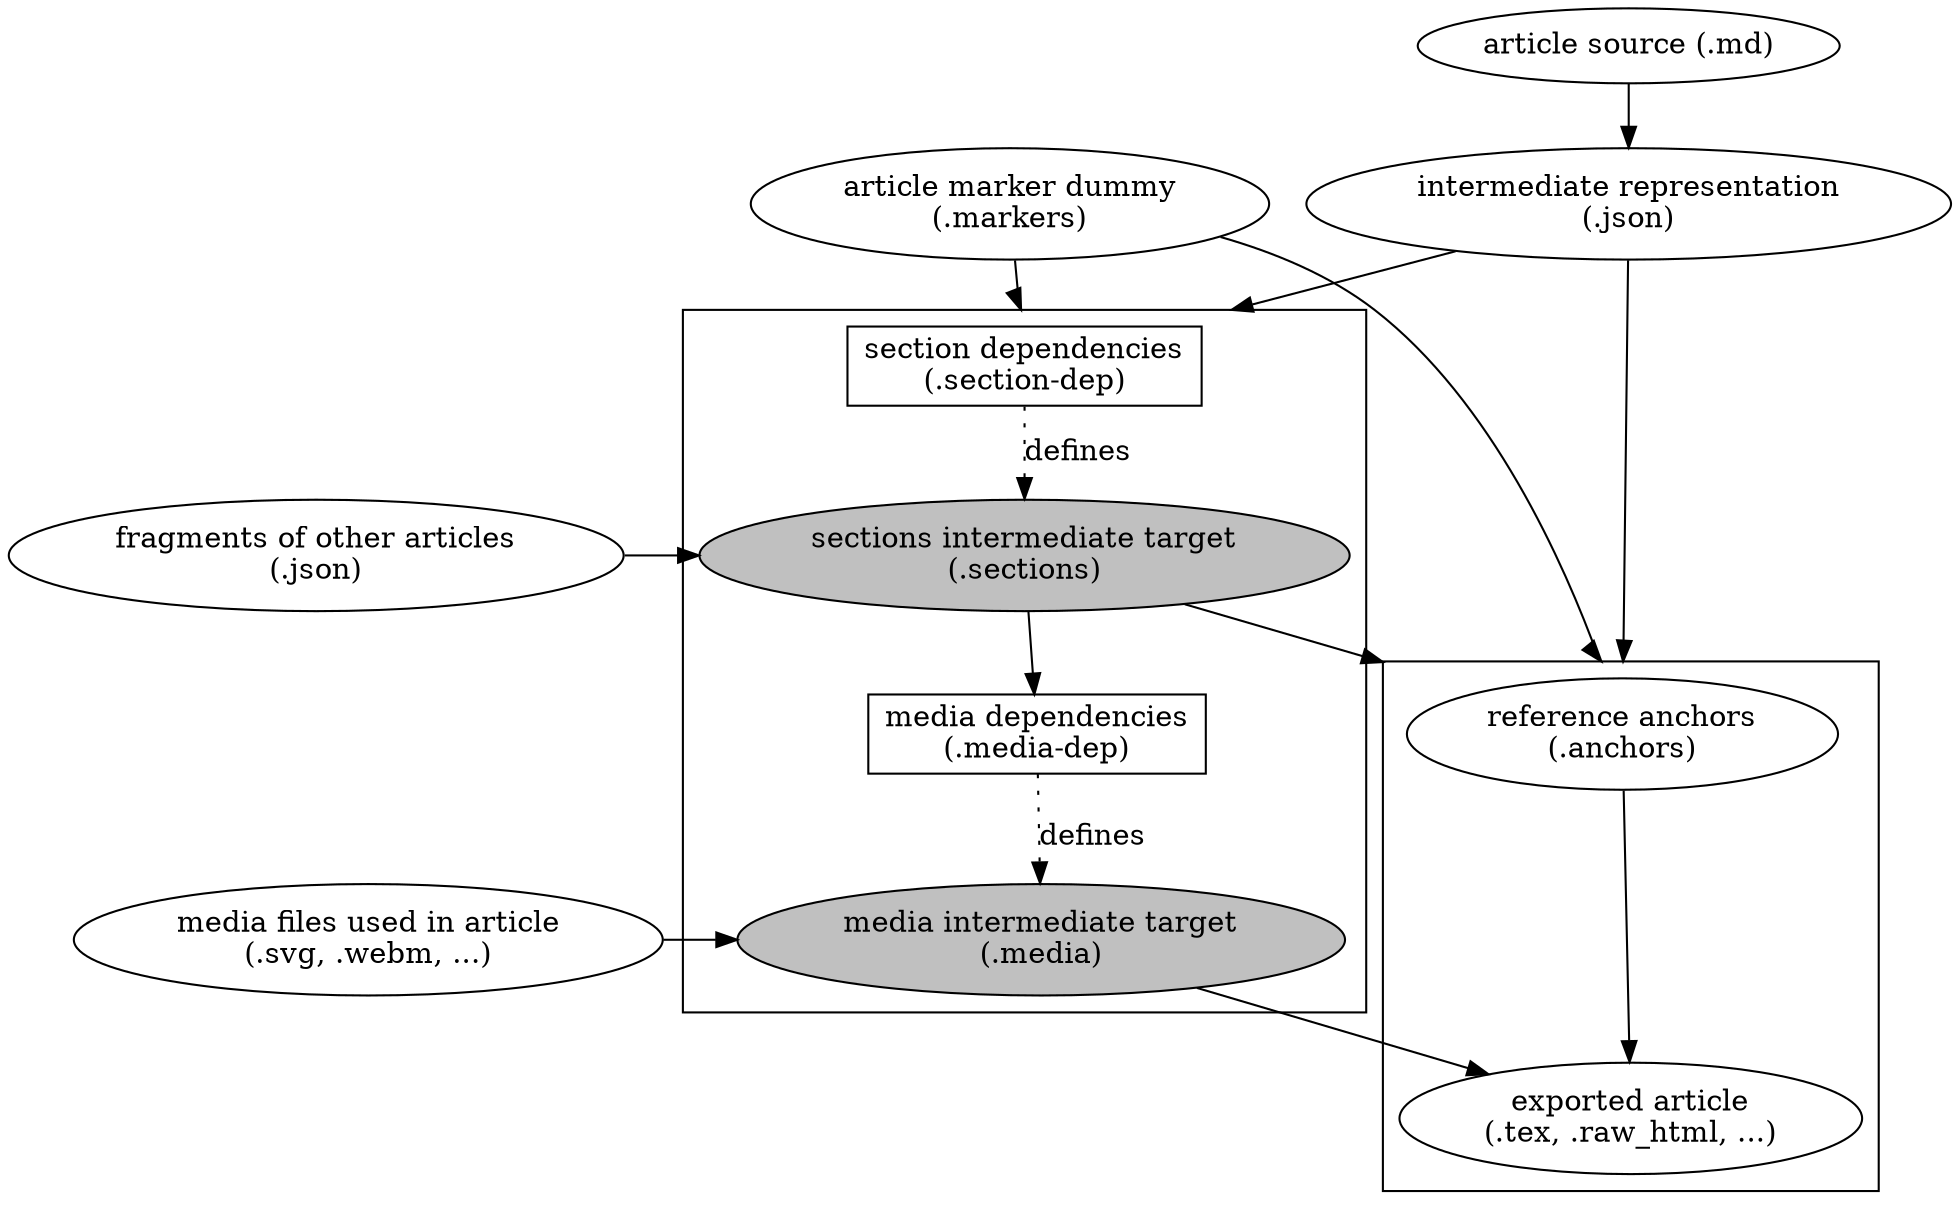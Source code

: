 digraph article_dependencies {
    compound=true;
    // enable new ranking algorithm
    newrank=true;
    ranksep=.4;
    the_media [label="media files used in article\n(.svg, .webm, ...)"];
    the_sections [label="fragments of other articles\n(.json)"];
    md [label="article source (.md)"];
    json [label="intermediate representation\n(.json)"];
    markers [label="article marker dummy\n(.markers)"]; 


    subgraph cluster_int { 
        sections [label="sections intermediate target\n(.sections)", fillcolor=grey, style=filled];
        section_dep [label="section dependencies\n(.section-dep)", shape=box];
        media [label="media intermediate target\n(.media)", fillcolor=grey, style=filled];
        media_dep [label="media dependencies\n(.media-dep)", shape=box];

        section_dep -> sections [label="defines", style=dotted];
        sections -> media_dep;
        media_dep -> media [label="defines", style=dotted];
    }

    subgraph cluster_build {
        anchors [label="reference anchors\n(.anchors)"];
        result [label="exported article\n(.tex, .raw_html, ...)"];

        anchors -> result;
        media -> result;
    }

    {rank=same; the_media -> media};
    {rank=same; the_sections -> sections};

    md -> json;
    json -> section_dep [lhead=cluster_int];
    markers -> section_dep [lhead=cluster_int];

    json -> anchors [lhead=cluster_build];
    markers -> anchors [lhead=cluster_build];
    sections -> anchors [lhead=cluster_build];
}
